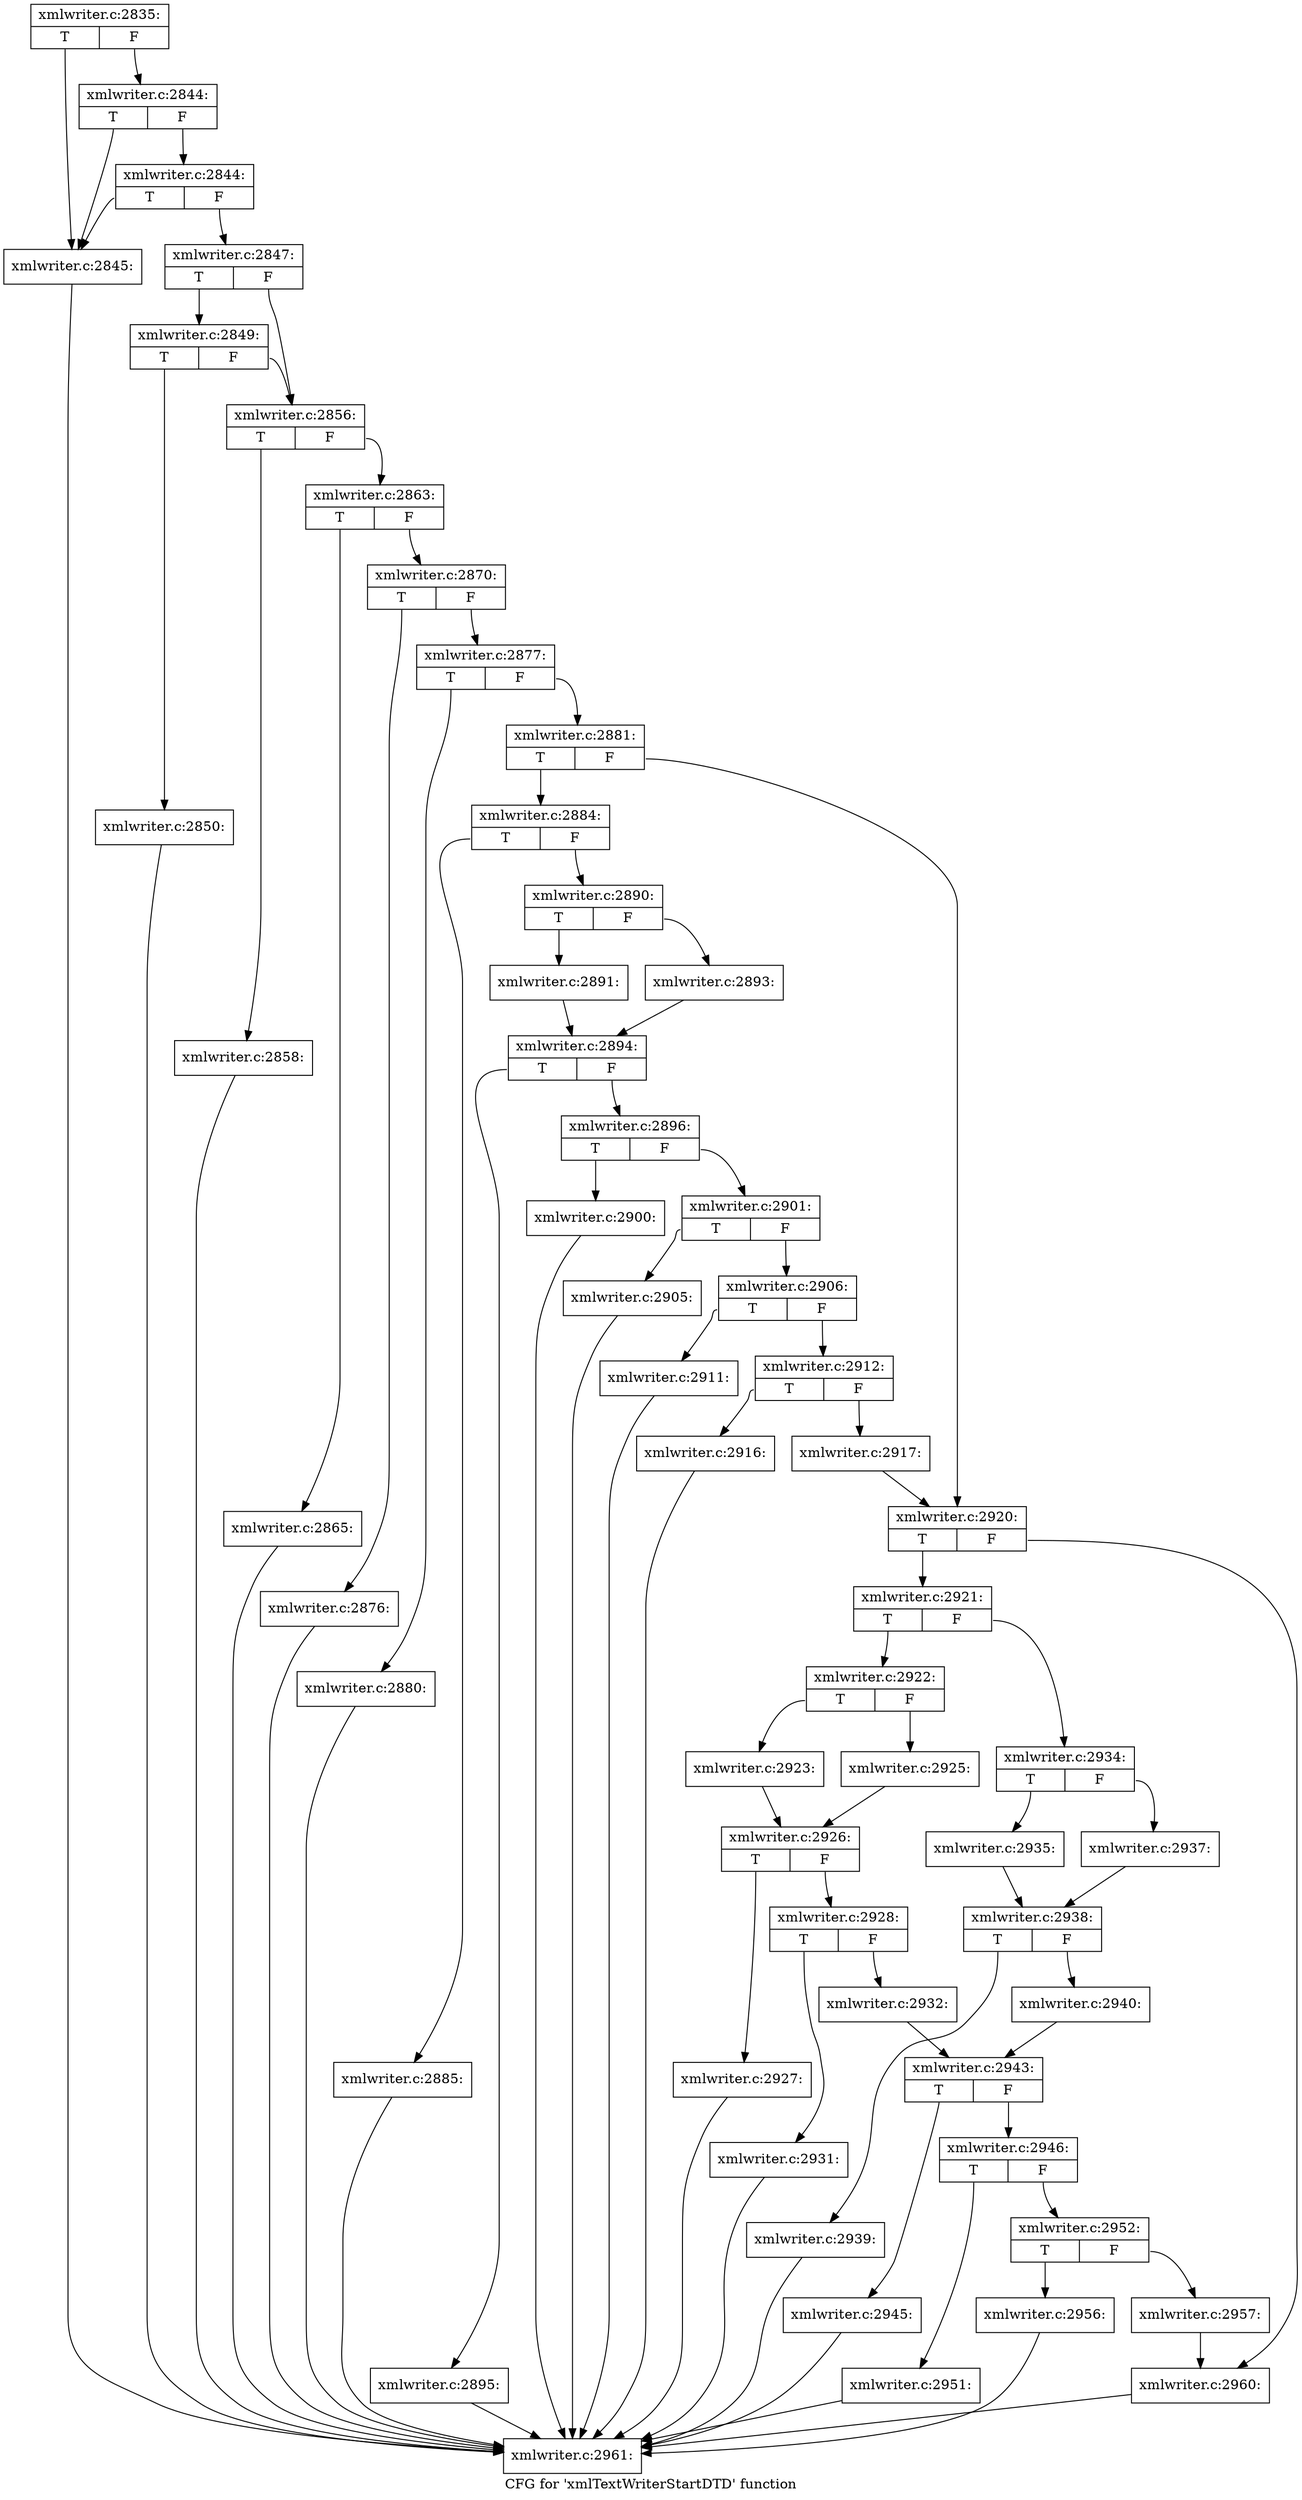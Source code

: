 digraph "CFG for 'xmlTextWriterStartDTD' function" {
	label="CFG for 'xmlTextWriterStartDTD' function";

	Node0x404f850 [shape=record,label="{xmlwriter.c:2835:|{<s0>T|<s1>F}}"];
	Node0x404f850:s0 -> Node0x405a290;
	Node0x404f850:s1 -> Node0x405a3b0;
	Node0x405a3b0 [shape=record,label="{xmlwriter.c:2844:|{<s0>T|<s1>F}}"];
	Node0x405a3b0:s0 -> Node0x405a290;
	Node0x405a3b0:s1 -> Node0x405a330;
	Node0x405a330 [shape=record,label="{xmlwriter.c:2844:|{<s0>T|<s1>F}}"];
	Node0x405a330:s0 -> Node0x405a290;
	Node0x405a330:s1 -> Node0x405a2e0;
	Node0x405a290 [shape=record,label="{xmlwriter.c:2845:}"];
	Node0x405a290 -> Node0x4058ac0;
	Node0x405a2e0 [shape=record,label="{xmlwriter.c:2847:|{<s0>T|<s1>F}}"];
	Node0x405a2e0:s0 -> Node0x405b270;
	Node0x405a2e0:s1 -> Node0x405b220;
	Node0x405b270 [shape=record,label="{xmlwriter.c:2849:|{<s0>T|<s1>F}}"];
	Node0x405b270:s0 -> Node0x405b1d0;
	Node0x405b270:s1 -> Node0x405b220;
	Node0x405b1d0 [shape=record,label="{xmlwriter.c:2850:}"];
	Node0x405b1d0 -> Node0x4058ac0;
	Node0x405b220 [shape=record,label="{xmlwriter.c:2856:|{<s0>T|<s1>F}}"];
	Node0x405b220:s0 -> Node0x405c120;
	Node0x405b220:s1 -> Node0x405c170;
	Node0x405c120 [shape=record,label="{xmlwriter.c:2858:}"];
	Node0x405c120 -> Node0x4058ac0;
	Node0x405c170 [shape=record,label="{xmlwriter.c:2863:|{<s0>T|<s1>F}}"];
	Node0x405c170:s0 -> Node0x405cda0;
	Node0x405c170:s1 -> Node0x405cdf0;
	Node0x405cda0 [shape=record,label="{xmlwriter.c:2865:}"];
	Node0x405cda0 -> Node0x4058ac0;
	Node0x405cdf0 [shape=record,label="{xmlwriter.c:2870:|{<s0>T|<s1>F}}"];
	Node0x405cdf0:s0 -> Node0x405e340;
	Node0x405cdf0:s1 -> Node0x405e390;
	Node0x405e340 [shape=record,label="{xmlwriter.c:2876:}"];
	Node0x405e340 -> Node0x4058ac0;
	Node0x405e390 [shape=record,label="{xmlwriter.c:2877:|{<s0>T|<s1>F}}"];
	Node0x405e390:s0 -> Node0x405eea0;
	Node0x405e390:s1 -> Node0x405eef0;
	Node0x405eea0 [shape=record,label="{xmlwriter.c:2880:}"];
	Node0x405eea0 -> Node0x4058ac0;
	Node0x405eef0 [shape=record,label="{xmlwriter.c:2881:|{<s0>T|<s1>F}}"];
	Node0x405eef0:s0 -> Node0x405f5d0;
	Node0x405eef0:s1 -> Node0x405f620;
	Node0x405f5d0 [shape=record,label="{xmlwriter.c:2884:|{<s0>T|<s1>F}}"];
	Node0x405f5d0:s0 -> Node0x405f9e0;
	Node0x405f5d0:s1 -> Node0x405fa30;
	Node0x405f9e0 [shape=record,label="{xmlwriter.c:2885:}"];
	Node0x405f9e0 -> Node0x4058ac0;
	Node0x405fa30 [shape=record,label="{xmlwriter.c:2890:|{<s0>T|<s1>F}}"];
	Node0x405fa30:s0 -> Node0x40602a0;
	Node0x405fa30:s1 -> Node0x4060340;
	Node0x40602a0 [shape=record,label="{xmlwriter.c:2891:}"];
	Node0x40602a0 -> Node0x40602f0;
	Node0x4060340 [shape=record,label="{xmlwriter.c:2893:}"];
	Node0x4060340 -> Node0x40602f0;
	Node0x40602f0 [shape=record,label="{xmlwriter.c:2894:|{<s0>T|<s1>F}}"];
	Node0x40602f0:s0 -> Node0x4060fd0;
	Node0x40602f0:s1 -> Node0x4061020;
	Node0x4060fd0 [shape=record,label="{xmlwriter.c:2895:}"];
	Node0x4060fd0 -> Node0x4058ac0;
	Node0x4061020 [shape=record,label="{xmlwriter.c:2896:|{<s0>T|<s1>F}}"];
	Node0x4061020:s0 -> Node0x4061c10;
	Node0x4061020:s1 -> Node0x4061c60;
	Node0x4061c10 [shape=record,label="{xmlwriter.c:2900:}"];
	Node0x4061c10 -> Node0x4058ac0;
	Node0x4061c60 [shape=record,label="{xmlwriter.c:2901:|{<s0>T|<s1>F}}"];
	Node0x4061c60:s0 -> Node0x4062890;
	Node0x4061c60:s1 -> Node0x40628e0;
	Node0x4062890 [shape=record,label="{xmlwriter.c:2905:}"];
	Node0x4062890 -> Node0x4058ac0;
	Node0x40628e0 [shape=record,label="{xmlwriter.c:2906:|{<s0>T|<s1>F}}"];
	Node0x40628e0:s0 -> Node0x40633f0;
	Node0x40628e0:s1 -> Node0x4063440;
	Node0x40633f0 [shape=record,label="{xmlwriter.c:2911:}"];
	Node0x40633f0 -> Node0x4058ac0;
	Node0x4063440 [shape=record,label="{xmlwriter.c:2912:|{<s0>T|<s1>F}}"];
	Node0x4063440:s0 -> Node0x4064070;
	Node0x4063440:s1 -> Node0x40640c0;
	Node0x4064070 [shape=record,label="{xmlwriter.c:2916:}"];
	Node0x4064070 -> Node0x4058ac0;
	Node0x40640c0 [shape=record,label="{xmlwriter.c:2917:}"];
	Node0x40640c0 -> Node0x405f620;
	Node0x405f620 [shape=record,label="{xmlwriter.c:2920:|{<s0>T|<s1>F}}"];
	Node0x405f620:s0 -> Node0x4064890;
	Node0x405f620:s1 -> Node0x40648e0;
	Node0x4064890 [shape=record,label="{xmlwriter.c:2921:|{<s0>T|<s1>F}}"];
	Node0x4064890:s0 -> Node0x4064ca0;
	Node0x4064890:s1 -> Node0x4064d40;
	Node0x4064ca0 [shape=record,label="{xmlwriter.c:2922:|{<s0>T|<s1>F}}"];
	Node0x4064ca0:s0 -> Node0x40650a0;
	Node0x4064ca0:s1 -> Node0x4065140;
	Node0x40650a0 [shape=record,label="{xmlwriter.c:2923:}"];
	Node0x40650a0 -> Node0x40650f0;
	Node0x4065140 [shape=record,label="{xmlwriter.c:2925:}"];
	Node0x4065140 -> Node0x40650f0;
	Node0x40650f0 [shape=record,label="{xmlwriter.c:2926:|{<s0>T|<s1>F}}"];
	Node0x40650f0:s0 -> Node0x4065d70;
	Node0x40650f0:s1 -> Node0x4065dc0;
	Node0x4065d70 [shape=record,label="{xmlwriter.c:2927:}"];
	Node0x4065d70 -> Node0x4058ac0;
	Node0x4065dc0 [shape=record,label="{xmlwriter.c:2928:|{<s0>T|<s1>F}}"];
	Node0x4065dc0:s0 -> Node0x40669b0;
	Node0x4065dc0:s1 -> Node0x4066a00;
	Node0x40669b0 [shape=record,label="{xmlwriter.c:2931:}"];
	Node0x40669b0 -> Node0x4058ac0;
	Node0x4066a00 [shape=record,label="{xmlwriter.c:2932:}"];
	Node0x4066a00 -> Node0x4064cf0;
	Node0x4064d40 [shape=record,label="{xmlwriter.c:2934:|{<s0>T|<s1>F}}"];
	Node0x4064d40:s0 -> Node0x4067210;
	Node0x4064d40:s1 -> Node0x40672b0;
	Node0x4067210 [shape=record,label="{xmlwriter.c:2935:}"];
	Node0x4067210 -> Node0x4067260;
	Node0x40672b0 [shape=record,label="{xmlwriter.c:2937:}"];
	Node0x40672b0 -> Node0x4067260;
	Node0x4067260 [shape=record,label="{xmlwriter.c:2938:|{<s0>T|<s1>F}}"];
	Node0x4067260:s0 -> Node0x4068060;
	Node0x4067260:s1 -> Node0x40680b0;
	Node0x4068060 [shape=record,label="{xmlwriter.c:2939:}"];
	Node0x4068060 -> Node0x4058ac0;
	Node0x40680b0 [shape=record,label="{xmlwriter.c:2940:}"];
	Node0x40680b0 -> Node0x4064cf0;
	Node0x4064cf0 [shape=record,label="{xmlwriter.c:2943:|{<s0>T|<s1>F}}"];
	Node0x4064cf0:s0 -> Node0x4068dd0;
	Node0x4064cf0:s1 -> Node0x4068e20;
	Node0x4068dd0 [shape=record,label="{xmlwriter.c:2945:}"];
	Node0x4068dd0 -> Node0x4058ac0;
	Node0x4068e20 [shape=record,label="{xmlwriter.c:2946:|{<s0>T|<s1>F}}"];
	Node0x4068e20:s0 -> Node0x4069930;
	Node0x4068e20:s1 -> Node0x4069980;
	Node0x4069930 [shape=record,label="{xmlwriter.c:2951:}"];
	Node0x4069930 -> Node0x4058ac0;
	Node0x4069980 [shape=record,label="{xmlwriter.c:2952:|{<s0>T|<s1>F}}"];
	Node0x4069980:s0 -> Node0x406a5b0;
	Node0x4069980:s1 -> Node0x406a600;
	Node0x406a5b0 [shape=record,label="{xmlwriter.c:2956:}"];
	Node0x406a5b0 -> Node0x4058ac0;
	Node0x406a600 [shape=record,label="{xmlwriter.c:2957:}"];
	Node0x406a600 -> Node0x40648e0;
	Node0x40648e0 [shape=record,label="{xmlwriter.c:2960:}"];
	Node0x40648e0 -> Node0x4058ac0;
	Node0x4058ac0 [shape=record,label="{xmlwriter.c:2961:}"];
}
